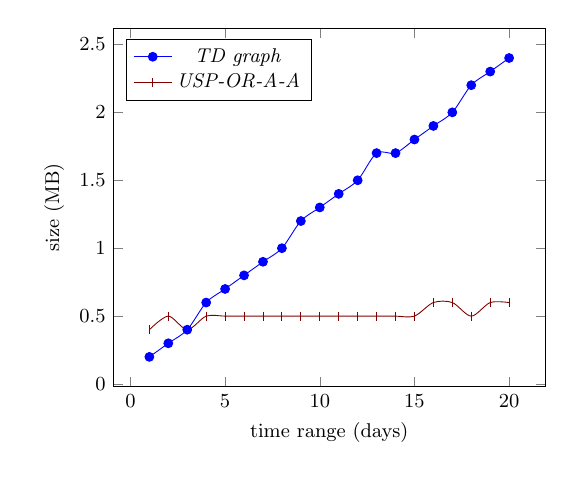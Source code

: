 \tikzstyle{textstyle}=[font=\fontsize{9}{9}\selectfont]
\begin{tikzpicture}[textstyle, scale=0.8]
    \begin{axis}[
        xlabel={time range (days)},
        ylabel={size (MB)},
		legend pos=north west
        ]
        
    \addplot[smooth,mark=*,color=blue, solid] plot coordinates {
    	(1,0.2)
		(2,0.3)
		(3,0.4)
		(4,0.6)
		(5,0.7)
		(6,0.8)
		(7,0.9)
		(8,1.0)
		(9,1.2)
		(10,1.3)
		(11,1.4)
		(12,1.5)
		(13,1.7)
		(14,1.7)
		(15,1.8)
		(16,1.9)
		(17,2.0)
		(18,2.2)
		(19,2.3)
		(20,2.4)
    };
    \addlegendentry{\textit{TD graph}}
            
    \addplot[smooth,mark=|,color=black!50!red, solid] plot coordinates {
		(1,0.4)
		(2,0.5)
		(3,0.4)
		(4,0.5)
		(5,0.5)
		(6,0.5)
		(7,0.5)
		(8,0.5)
		(9,0.5)
		(10,0.5)
		(11,0.5)
		(12,0.5)
		(13,0.5)
		(14,0.5)
		(15,0.5)
		(16,0.6)
		(17,0.6)
		(18,0.5)
		(19,0.6)
		(20,0.6)
    };
    \addlegendentry{\textit{USP-OR-A-A}}
    
    \end{axis}
\end{tikzpicture}
